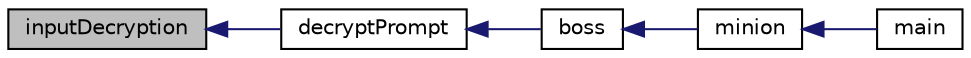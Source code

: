 digraph "inputDecryption"
{
  edge [fontname="Helvetica",fontsize="10",labelfontname="Helvetica",labelfontsize="10"];
  node [fontname="Helvetica",fontsize="10",shape=record];
  rankdir="LR";
  Node1 [label="inputDecryption",height=0.2,width=0.4,color="black", fillcolor="grey75", style="filled", fontcolor="black"];
  Node1 -> Node2 [dir="back",color="midnightblue",fontsize="10",style="solid",fontname="Helvetica"];
  Node2 [label="decryptPrompt",height=0.2,width=0.4,color="black", fillcolor="white", style="filled",URL="$_project__1_8cpp.html#a581c5acc915201519817c17f94b307a9"];
  Node2 -> Node3 [dir="back",color="midnightblue",fontsize="10",style="solid",fontname="Helvetica"];
  Node3 [label="boss",height=0.2,width=0.4,color="black", fillcolor="white", style="filled",URL="$_project__1_8cpp.html#adcd0574cfe30b2535e1cae2840ba0e22"];
  Node3 -> Node4 [dir="back",color="midnightblue",fontsize="10",style="solid",fontname="Helvetica"];
  Node4 [label="minion",height=0.2,width=0.4,color="black", fillcolor="white", style="filled",URL="$_project__1_8cpp.html#aec7344e6bc4475b1e9589e1a98019e23"];
  Node4 -> Node5 [dir="back",color="midnightblue",fontsize="10",style="solid",fontname="Helvetica"];
  Node5 [label="main",height=0.2,width=0.4,color="black", fillcolor="white", style="filled",URL="$_project__1_8cpp.html#a3c04138a5bfe5d72780bb7e82a18e627"];
}
